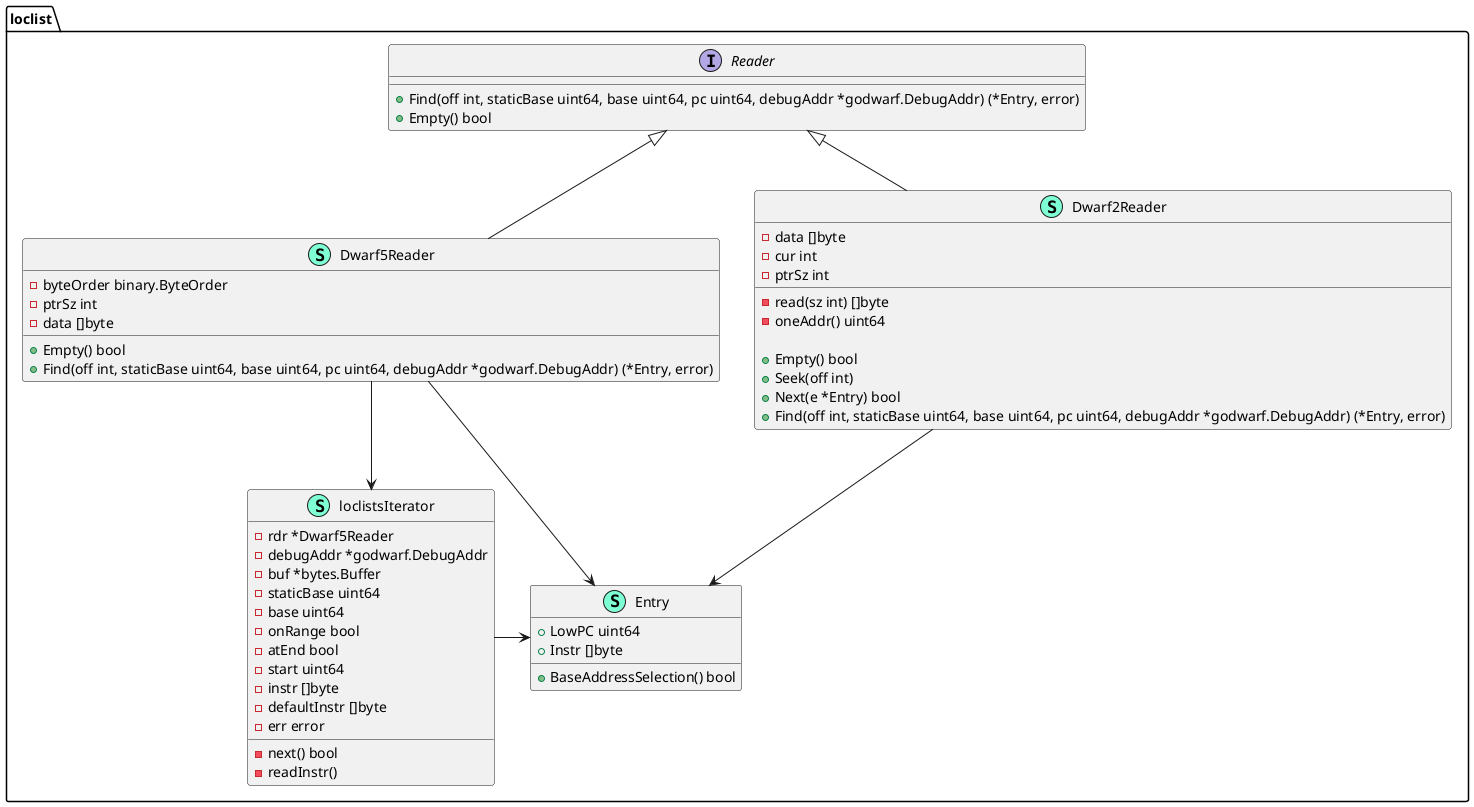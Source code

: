 @startuml
namespace loclist {
    class Dwarf2Reader << (S,Aquamarine) >> {
        - data []byte
        - cur int
        - ptrSz int

        - read(sz int) []byte
        - oneAddr() uint64

        + Empty() bool
        + Seek(off int) 
        + Next(e *Entry) bool
        + Find(off int, staticBase uint64, base uint64, pc uint64, debugAddr *godwarf.DebugAddr) (*Entry, error)
    }
    Dwarf2Reader -down-> Entry

    class Dwarf5Reader << (S,Aquamarine) >> {
        - byteOrder binary.ByteOrder
        - ptrSz int
        - data []byte

        + Empty() bool
        + Find(off int, staticBase uint64, base uint64, pc uint64, debugAddr *godwarf.DebugAddr) (*Entry, error)
    }
    Dwarf5Reader -down-> loclistsIterator
	Dwarf5Reader -down-> Entry

    class Entry << (S,Aquamarine) >> {
        + LowPC uint64
        + Instr []byte

        + BaseAddressSelection() bool

    }
    interface Reader  {
        + Find(off int, staticBase uint64, base uint64, pc uint64, debugAddr *godwarf.DebugAddr) (*Entry, error)
        + Empty() bool

    }
    class loclistsIterator << (S,Aquamarine) >> {
        - rdr *Dwarf5Reader
        - debugAddr *godwarf.DebugAddr
        - buf *bytes.Buffer
        - staticBase uint64
        - base uint64
        - onRange bool
        - atEnd bool
        - start uint64
        - instr []byte
        - defaultInstr []byte
        - err error

        - next() bool
        - readInstr() 
    }
    loclistsIterator -> Entry
}

"loclist.Reader" <|-- "loclist.Dwarf2Reader"
"loclist.Reader" <|-- "loclist.Dwarf5Reader"

@enduml
